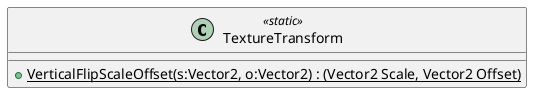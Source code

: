 @startuml
class TextureTransform <<static>> {
    + {static} VerticalFlipScaleOffset(s:Vector2, o:Vector2) : (Vector2 Scale, Vector2 Offset)
}
@enduml
